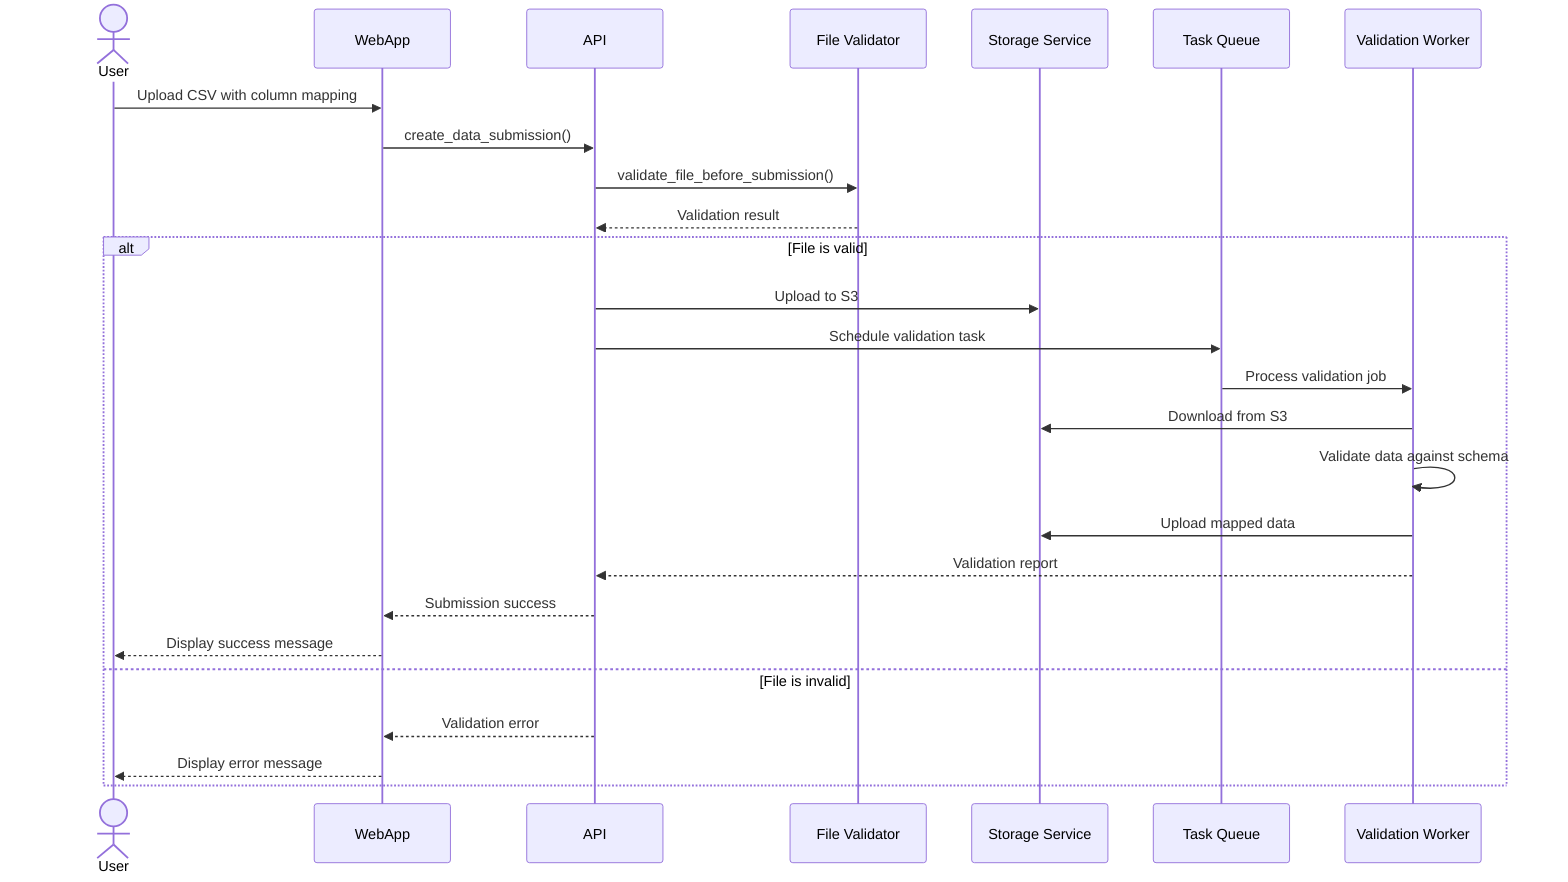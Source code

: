sequenceDiagram
    actor User
    participant WebApp
    participant API
    participant Validator as File Validator
    participant Storage as Storage Service
    participant Queue as Task Queue
    participant Worker as Validation Worker

    User->>WebApp: Upload CSV with column mapping
    WebApp->>API: create_data_submission()
    API->>Validator: validate_file_before_submission()
    Validator-->>API: Validation result

    alt File is valid
        API->>Storage: Upload to S3
        API->>Queue: Schedule validation task
        Queue->>Worker: Process validation job
        Worker->>Storage: Download from S3
        Worker->>Worker: Validate data against schema
        Worker->>Storage: Upload mapped data
        Worker-->>API: Validation report
        API-->>WebApp: Submission success
        WebApp-->>User: Display success message
    else File is invalid
        API-->>WebApp: Validation error
        WebApp-->>User: Display error message
    end